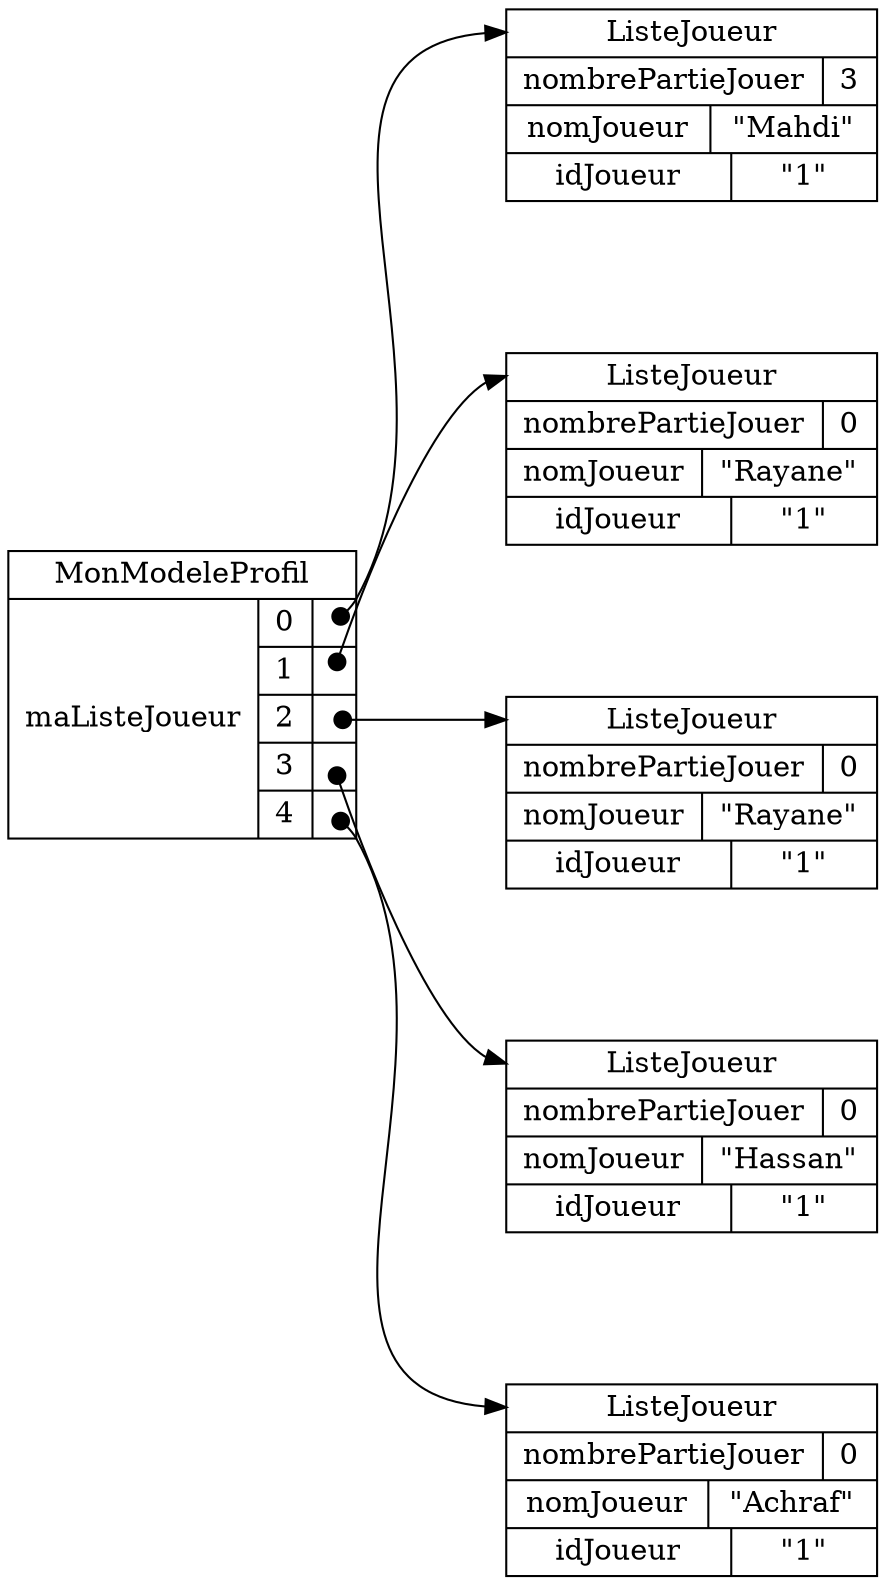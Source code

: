 digraph "MonModeleProfil" {
graph ["rankdir"="LR","compound"="true","ranksep"="1.0","nodesep"="1.0"]
"/" ["label"="<_C>MonModeleProfil|{maListeJoueur|{{0|<maListeJoueur__V_0_0>}|{1|<maListeJoueur__V_1_1>}|{2|<maListeJoueur__V_2_2>}|{3|<maListeJoueur__V_3_3>}|{4|<maListeJoueur__V_4_4>}}}","style"="filled","fillcolor"="white","shape"="record"]
"/maListeJoueur/0" ["label"="<_C>ListeJoueur|{nombrePartieJouer|3}|{nomJoueur|\"Mahdi\"}|{idJoueur|\"1\"}","style"="filled","fillcolor"="white","shape"="record"]
"/maListeJoueur/1" ["label"="<_C>ListeJoueur|{nombrePartieJouer|0}|{nomJoueur|\"Rayane\"}|{idJoueur|\"1\"}","style"="filled","fillcolor"="white","shape"="record"]
"/maListeJoueur/2" ["label"="<_C>ListeJoueur|{nombrePartieJouer|0}|{nomJoueur|\"Rayane\"}|{idJoueur|\"1\"}","style"="filled","fillcolor"="white","shape"="record"]
"/maListeJoueur/3" ["label"="<_C>ListeJoueur|{nombrePartieJouer|0}|{nomJoueur|\"Hassan\"}|{idJoueur|\"1\"}","style"="filled","fillcolor"="white","shape"="record"]
"/maListeJoueur/4" ["label"="<_C>ListeJoueur|{nombrePartieJouer|0}|{nomJoueur|\"Achraf\"}|{idJoueur|\"1\"}","style"="filled","fillcolor"="white","shape"="record"]
"/":"maListeJoueur__V_4_4":c -> "/maListeJoueur/4":"_C" ["tailclip"="false","arrowtail"="dot","dir"="both","label"=""]
"/":"maListeJoueur__V_3_3":c -> "/maListeJoueur/3":"_C" ["tailclip"="false","arrowtail"="dot","dir"="both","label"=""]
"/":"maListeJoueur__V_2_2":c -> "/maListeJoueur/2":"_C" ["tailclip"="false","arrowtail"="dot","dir"="both","label"=""]
"/":"maListeJoueur__V_1_1":c -> "/maListeJoueur/1":"_C" ["tailclip"="false","arrowtail"="dot","dir"="both","label"=""]
"/":"maListeJoueur__V_0_0":c -> "/maListeJoueur/0":"_C" ["tailclip"="false","arrowtail"="dot","dir"="both","label"=""]
}